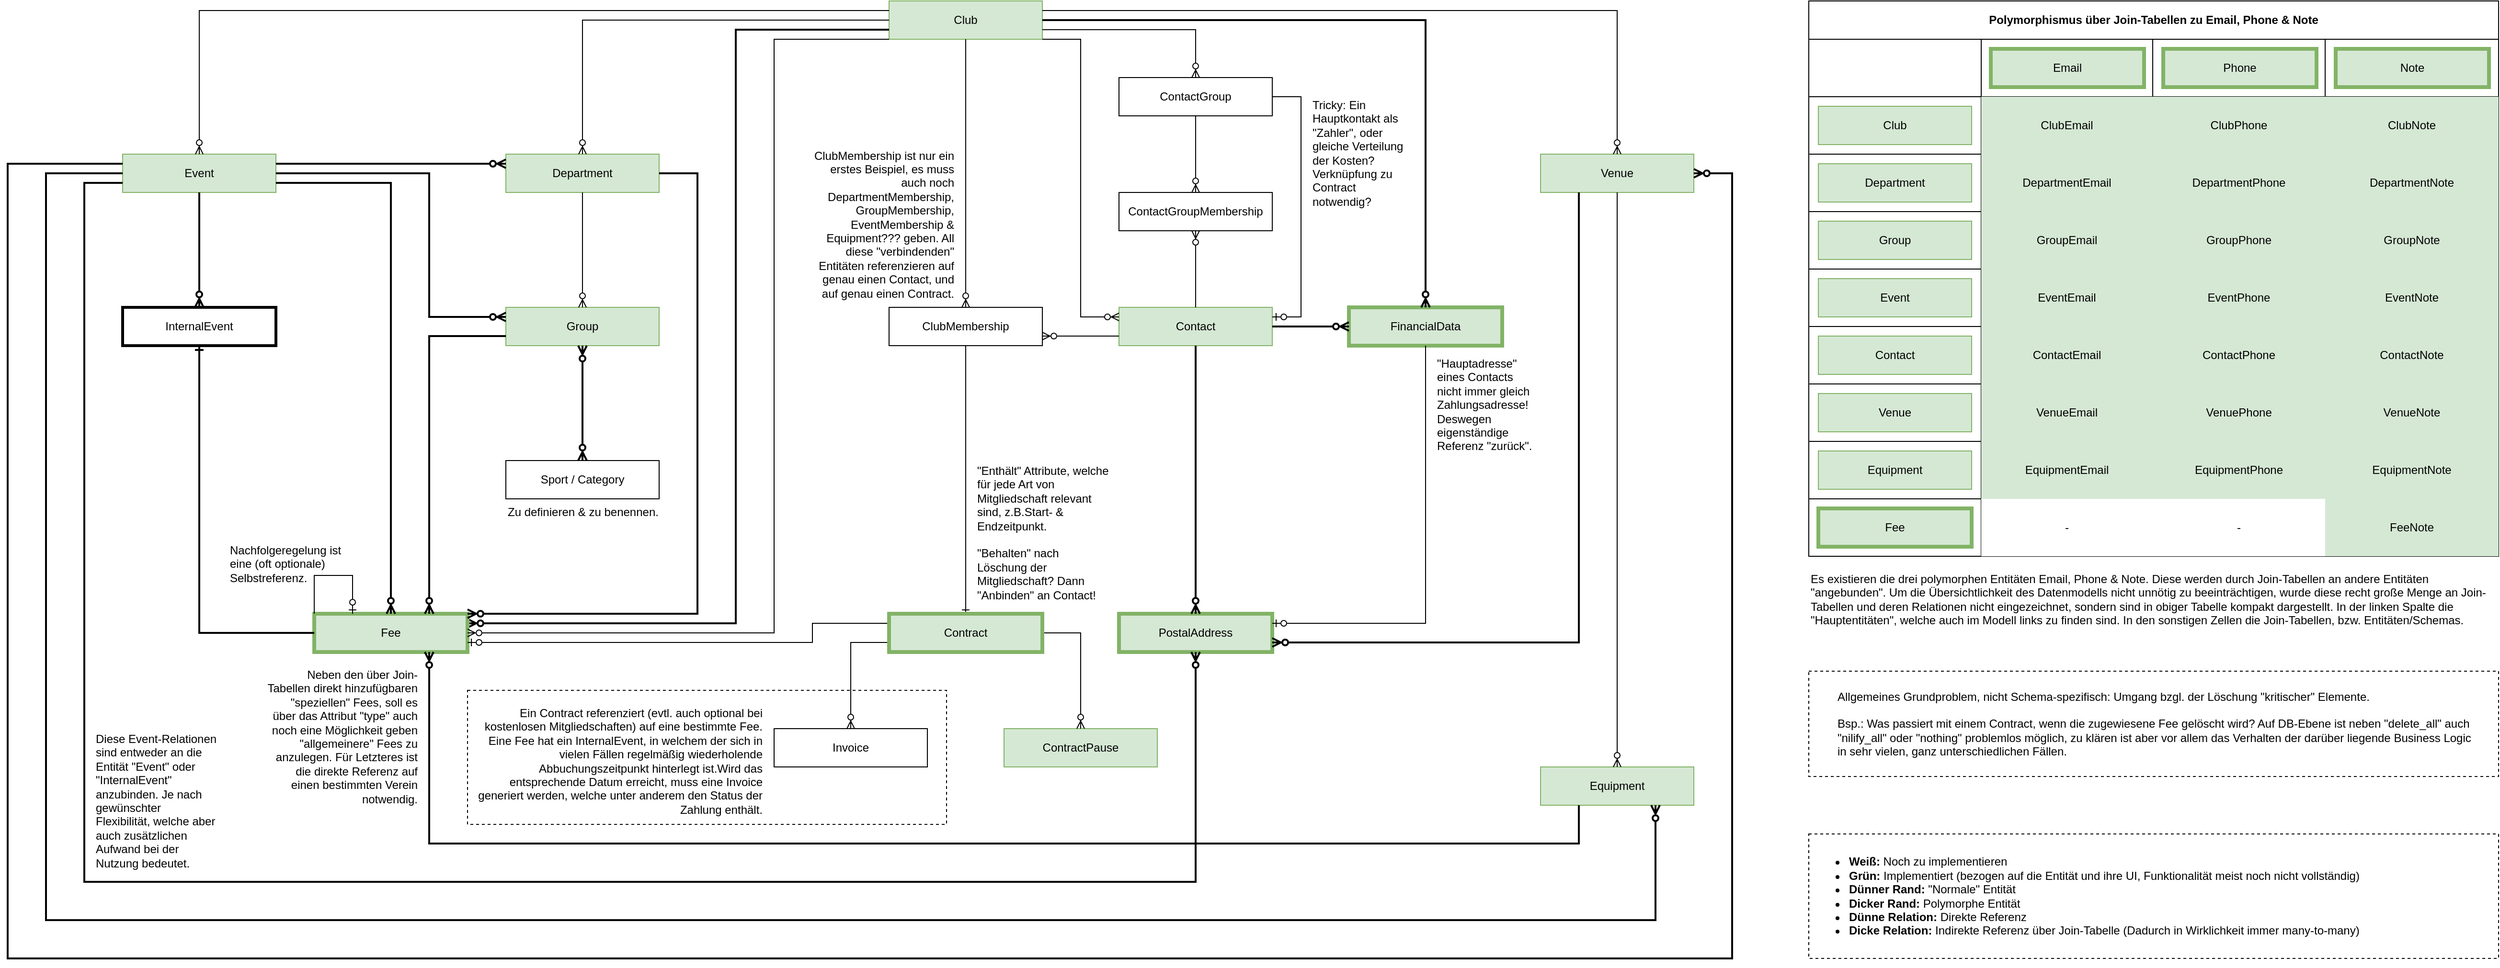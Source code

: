 <mxfile version="21.0.2" type="device"><diagram id="R2lEEEUBdFMjLlhIrx00" name="Page-1"><mxGraphModel dx="2008" dy="1126" grid="1" gridSize="10" guides="1" tooltips="1" connect="1" arrows="1" fold="1" page="1" pageScale="1" pageWidth="2700" pageHeight="1100" math="0" shadow="0" extFonts="Permanent Marker^https://fonts.googleapis.com/css?family=Permanent+Marker"><root><mxCell id="0"/><mxCell id="1" parent="0"/><mxCell id="UyqUdXa-0UI4N815BH-c-4" value="" style="shape=table;startSize=0;container=1;collapsible=0;childLayout=tableLayout;fontSize=16;align=center;strokeWidth=1;" parent="1" vertex="1"><mxGeometry x="1920" y="40" width="720" height="580" as="geometry"/></mxCell><mxCell id="UyqUdXa-0UI4N815BH-c-55" style="shape=tableRow;horizontal=0;startSize=0;swimlaneHead=0;swimlaneBody=0;strokeColor=inherit;top=0;left=0;bottom=0;right=0;collapsible=0;dropTarget=0;fillColor=none;points=[[0,0.5],[1,0.5]];portConstraint=eastwest;fontSize=16;" parent="UyqUdXa-0UI4N815BH-c-4" vertex="1"><mxGeometry width="720" height="40" as="geometry"/></mxCell><mxCell id="UyqUdXa-0UI4N815BH-c-56" value="&lt;b&gt;&lt;span&gt;Polymorphismus über Join-Tabellen zu Email, Phone &amp;amp; Note&lt;/span&gt;&lt;/b&gt;" style="shape=partialRectangle;html=1;whiteSpace=wrap;connectable=0;strokeColor=inherit;overflow=hidden;fillColor=none;top=0;left=0;bottom=0;right=0;pointerEvents=1;fontSize=12;rowspan=1;colspan=4;align=center;verticalAlign=middle;fontStyle=0" parent="UyqUdXa-0UI4N815BH-c-55" vertex="1"><mxGeometry width="720" height="40" as="geometry"><mxRectangle width="180" height="40" as="alternateBounds"/></mxGeometry></mxCell><mxCell id="UyqUdXa-0UI4N815BH-c-57" style="shape=partialRectangle;html=1;whiteSpace=wrap;connectable=0;strokeColor=inherit;overflow=hidden;fillColor=none;top=0;left=0;bottom=0;right=0;pointerEvents=1;fontSize=15;align=center;" parent="UyqUdXa-0UI4N815BH-c-55" vertex="1" visible="0"><mxGeometry x="180" width="179" height="40" as="geometry"><mxRectangle width="179" height="40" as="alternateBounds"/></mxGeometry></mxCell><mxCell id="UyqUdXa-0UI4N815BH-c-58" style="shape=partialRectangle;html=1;whiteSpace=wrap;connectable=0;strokeColor=inherit;overflow=hidden;fillColor=none;top=0;left=0;bottom=0;right=0;pointerEvents=1;fontSize=15;align=center;" parent="UyqUdXa-0UI4N815BH-c-55" vertex="1" visible="0"><mxGeometry x="359" width="180" height="40" as="geometry"><mxRectangle width="180" height="40" as="alternateBounds"/></mxGeometry></mxCell><mxCell id="UyqUdXa-0UI4N815BH-c-59" style="shape=partialRectangle;html=1;whiteSpace=wrap;connectable=0;strokeColor=inherit;overflow=hidden;fillColor=none;top=0;left=0;bottom=0;right=0;pointerEvents=1;fontSize=15;align=center;" parent="UyqUdXa-0UI4N815BH-c-55" vertex="1" visible="0"><mxGeometry x="539" width="181" height="40" as="geometry"><mxRectangle width="181" height="40" as="alternateBounds"/></mxGeometry></mxCell><mxCell id="UyqUdXa-0UI4N815BH-c-5" value="" style="shape=tableRow;horizontal=0;startSize=0;swimlaneHead=0;swimlaneBody=0;strokeColor=inherit;top=0;left=0;bottom=0;right=0;collapsible=0;dropTarget=0;fillColor=none;points=[[0,0.5],[1,0.5]];portConstraint=eastwest;fontSize=16;" parent="UyqUdXa-0UI4N815BH-c-4" vertex="1"><mxGeometry y="40" width="720" height="60" as="geometry"/></mxCell><mxCell id="UyqUdXa-0UI4N815BH-c-6" value="" style="shape=partialRectangle;html=1;whiteSpace=wrap;connectable=0;strokeColor=inherit;overflow=hidden;fillColor=none;top=0;left=0;bottom=0;right=0;pointerEvents=1;fontSize=12;align=center;spacingLeft=0;spacing=8;verticalAlign=middle;fontStyle=0" parent="UyqUdXa-0UI4N815BH-c-5" vertex="1"><mxGeometry width="180" height="60" as="geometry"><mxRectangle width="180" height="60" as="alternateBounds"/></mxGeometry></mxCell><mxCell id="UyqUdXa-0UI4N815BH-c-7" value="" style="shape=partialRectangle;html=1;whiteSpace=wrap;connectable=0;overflow=hidden;top=0;left=0;bottom=0;right=0;pointerEvents=1;fontSize=12;fontStyle=0;fillStyle=solid;align=center;spacingLeft=0;spacing=8;verticalAlign=middle;strokeColor=inherit;fillColor=none;" parent="UyqUdXa-0UI4N815BH-c-5" vertex="1"><mxGeometry x="180" width="179" height="60" as="geometry"><mxRectangle width="179" height="60" as="alternateBounds"/></mxGeometry></mxCell><mxCell id="UyqUdXa-0UI4N815BH-c-8" value="" style="shape=partialRectangle;html=1;whiteSpace=wrap;connectable=0;overflow=hidden;top=0;left=0;bottom=0;right=0;pointerEvents=1;fontSize=12;fontStyle=0;align=center;spacingLeft=0;spacing=8;verticalAlign=middle;fillColor=none;" parent="UyqUdXa-0UI4N815BH-c-5" vertex="1"><mxGeometry x="359" width="180" height="60" as="geometry"><mxRectangle width="180" height="60" as="alternateBounds"/></mxGeometry></mxCell><mxCell id="UyqUdXa-0UI4N815BH-c-17" value="" style="shape=partialRectangle;html=1;whiteSpace=wrap;connectable=0;overflow=hidden;top=0;left=0;bottom=0;right=0;pointerEvents=1;fontSize=12;fontStyle=0;align=center;spacingLeft=0;spacing=8;verticalAlign=middle;strokeColor=inherit;fillColor=none;" parent="UyqUdXa-0UI4N815BH-c-5" vertex="1"><mxGeometry x="539" width="181" height="60" as="geometry"><mxRectangle width="181" height="60" as="alternateBounds"/></mxGeometry></mxCell><mxCell id="UyqUdXa-0UI4N815BH-c-9" value="" style="shape=tableRow;horizontal=0;startSize=0;swimlaneHead=0;swimlaneBody=0;strokeColor=inherit;top=0;left=0;bottom=0;right=0;collapsible=0;dropTarget=0;fillColor=none;points=[[0,0.5],[1,0.5]];portConstraint=eastwest;fontSize=16;fontStyle=1" parent="UyqUdXa-0UI4N815BH-c-4" vertex="1"><mxGeometry y="100" width="720" height="60" as="geometry"/></mxCell><mxCell id="UyqUdXa-0UI4N815BH-c-10" value="" style="shape=partialRectangle;html=1;whiteSpace=wrap;connectable=0;overflow=hidden;top=0;left=0;bottom=0;right=0;pointerEvents=1;fontSize=12;align=center;spacingLeft=0;fontStyle=0;spacing=8;verticalAlign=middle;strokeColor=inherit;fillColor=none;" parent="UyqUdXa-0UI4N815BH-c-9" vertex="1"><mxGeometry width="180" height="60" as="geometry"><mxRectangle width="180" height="60" as="alternateBounds"/></mxGeometry></mxCell><mxCell id="UyqUdXa-0UI4N815BH-c-11" value="ClubEmail" style="shape=partialRectangle;html=1;whiteSpace=wrap;connectable=0;strokeColor=#82b366;overflow=hidden;fillColor=#d5e8d4;top=0;left=0;bottom=0;right=0;pointerEvents=1;fontSize=12;align=center;spacingLeft=0;spacing=8;verticalAlign=middle;fontStyle=0" parent="UyqUdXa-0UI4N815BH-c-9" vertex="1"><mxGeometry x="180" width="179" height="60" as="geometry"><mxRectangle width="179" height="60" as="alternateBounds"/></mxGeometry></mxCell><mxCell id="UyqUdXa-0UI4N815BH-c-12" value="ClubPhone" style="shape=partialRectangle;html=1;whiteSpace=wrap;connectable=0;strokeColor=#82b366;overflow=hidden;fillColor=#d5e8d4;top=0;left=0;bottom=0;right=0;pointerEvents=1;fontSize=12;align=center;spacingLeft=0;spacing=8;verticalAlign=middle;fontStyle=0" parent="UyqUdXa-0UI4N815BH-c-9" vertex="1"><mxGeometry x="359" width="180" height="60" as="geometry"><mxRectangle width="180" height="60" as="alternateBounds"/></mxGeometry></mxCell><mxCell id="UyqUdXa-0UI4N815BH-c-18" value="ClubNote" style="shape=partialRectangle;html=1;whiteSpace=wrap;connectable=0;overflow=hidden;top=0;left=0;bottom=0;right=0;pointerEvents=1;fontSize=12;align=center;spacingLeft=0;spacing=8;verticalAlign=middle;fillColor=#d5e8d4;strokeColor=#82b366;fontStyle=0" parent="UyqUdXa-0UI4N815BH-c-9" vertex="1"><mxGeometry x="539" width="181" height="60" as="geometry"><mxRectangle width="181" height="60" as="alternateBounds"/></mxGeometry></mxCell><mxCell id="UyqUdXa-0UI4N815BH-c-13" value="" style="shape=tableRow;horizontal=0;startSize=0;swimlaneHead=0;swimlaneBody=0;strokeColor=inherit;top=0;left=0;bottom=0;right=0;collapsible=0;dropTarget=0;fillColor=none;points=[[0,0.5],[1,0.5]];portConstraint=eastwest;fontSize=16;" parent="UyqUdXa-0UI4N815BH-c-4" vertex="1"><mxGeometry y="160" width="720" height="60" as="geometry"/></mxCell><mxCell id="UyqUdXa-0UI4N815BH-c-14" value="" style="shape=partialRectangle;html=1;whiteSpace=wrap;connectable=0;strokeColor=inherit;overflow=hidden;fillColor=none;top=0;left=0;bottom=0;right=0;pointerEvents=1;fontSize=12;align=center;spacingLeft=0;fontStyle=0;spacing=8;verticalAlign=middle;" parent="UyqUdXa-0UI4N815BH-c-13" vertex="1"><mxGeometry width="180" height="60" as="geometry"><mxRectangle width="180" height="60" as="alternateBounds"/></mxGeometry></mxCell><mxCell id="UyqUdXa-0UI4N815BH-c-15" value="DepartmentEmail" style="shape=partialRectangle;html=1;whiteSpace=wrap;connectable=0;strokeColor=#82b366;overflow=hidden;fillColor=#d5e8d4;top=0;left=0;bottom=0;right=0;pointerEvents=1;fontSize=12;align=center;spacingLeft=0;spacing=8;verticalAlign=middle;fontStyle=0" parent="UyqUdXa-0UI4N815BH-c-13" vertex="1"><mxGeometry x="180" width="179" height="60" as="geometry"><mxRectangle width="179" height="60" as="alternateBounds"/></mxGeometry></mxCell><mxCell id="UyqUdXa-0UI4N815BH-c-16" value="DepartmentPhone" style="shape=partialRectangle;html=1;whiteSpace=wrap;connectable=0;strokeColor=#82b366;overflow=hidden;fillColor=#d5e8d4;top=0;left=0;bottom=0;right=0;pointerEvents=1;fontSize=12;align=center;spacingLeft=0;spacing=8;verticalAlign=middle;fontStyle=0" parent="UyqUdXa-0UI4N815BH-c-13" vertex="1"><mxGeometry x="359" width="180" height="60" as="geometry"><mxRectangle width="180" height="60" as="alternateBounds"/></mxGeometry></mxCell><mxCell id="UyqUdXa-0UI4N815BH-c-19" value="DepartmentNote" style="shape=partialRectangle;html=1;whiteSpace=wrap;connectable=0;strokeColor=#82b366;overflow=hidden;fillColor=#d5e8d4;top=0;left=0;bottom=0;right=0;pointerEvents=1;fontSize=12;align=center;spacingLeft=0;spacing=8;verticalAlign=middle;fontStyle=0" parent="UyqUdXa-0UI4N815BH-c-13" vertex="1"><mxGeometry x="539" width="181" height="60" as="geometry"><mxRectangle width="181" height="60" as="alternateBounds"/></mxGeometry></mxCell><mxCell id="UyqUdXa-0UI4N815BH-c-20" style="shape=tableRow;horizontal=0;startSize=0;swimlaneHead=0;swimlaneBody=0;strokeColor=inherit;top=0;left=0;bottom=0;right=0;collapsible=0;dropTarget=0;fillColor=none;points=[[0,0.5],[1,0.5]];portConstraint=eastwest;fontSize=16;" parent="UyqUdXa-0UI4N815BH-c-4" vertex="1"><mxGeometry y="220" width="720" height="60" as="geometry"/></mxCell><mxCell id="UyqUdXa-0UI4N815BH-c-21" value="" style="shape=partialRectangle;html=1;whiteSpace=wrap;connectable=0;strokeColor=inherit;overflow=hidden;fillColor=none;top=0;left=0;bottom=0;right=0;pointerEvents=1;fontSize=12;align=center;spacingLeft=0;fontStyle=0;spacing=8;verticalAlign=middle;" parent="UyqUdXa-0UI4N815BH-c-20" vertex="1"><mxGeometry width="180" height="60" as="geometry"><mxRectangle width="180" height="60" as="alternateBounds"/></mxGeometry></mxCell><mxCell id="UyqUdXa-0UI4N815BH-c-22" value="GroupEmail" style="shape=partialRectangle;html=1;whiteSpace=wrap;connectable=0;strokeColor=#82b366;overflow=hidden;fillColor=#d5e8d4;top=0;left=0;bottom=0;right=0;pointerEvents=1;fontSize=12;align=center;spacingLeft=0;spacing=8;verticalAlign=middle;fontStyle=0" parent="UyqUdXa-0UI4N815BH-c-20" vertex="1"><mxGeometry x="180" width="179" height="60" as="geometry"><mxRectangle width="179" height="60" as="alternateBounds"/></mxGeometry></mxCell><mxCell id="UyqUdXa-0UI4N815BH-c-23" value="GroupPhone" style="shape=partialRectangle;html=1;whiteSpace=wrap;connectable=0;strokeColor=#82b366;overflow=hidden;fillColor=#d5e8d4;top=0;left=0;bottom=0;right=0;pointerEvents=1;fontSize=12;align=center;spacingLeft=0;spacing=8;verticalAlign=middle;fontStyle=0" parent="UyqUdXa-0UI4N815BH-c-20" vertex="1"><mxGeometry x="359" width="180" height="60" as="geometry"><mxRectangle width="180" height="60" as="alternateBounds"/></mxGeometry></mxCell><mxCell id="UyqUdXa-0UI4N815BH-c-24" value="GroupNote" style="shape=partialRectangle;html=1;whiteSpace=wrap;connectable=0;strokeColor=#82b366;overflow=hidden;fillColor=#d5e8d4;top=0;left=0;bottom=0;right=0;pointerEvents=1;fontSize=12;align=center;spacingLeft=0;spacing=8;verticalAlign=middle;fontStyle=0" parent="UyqUdXa-0UI4N815BH-c-20" vertex="1"><mxGeometry x="539" width="181" height="60" as="geometry"><mxRectangle width="181" height="60" as="alternateBounds"/></mxGeometry></mxCell><mxCell id="UyqUdXa-0UI4N815BH-c-25" style="shape=tableRow;horizontal=0;startSize=0;swimlaneHead=0;swimlaneBody=0;strokeColor=inherit;top=0;left=0;bottom=0;right=0;collapsible=0;dropTarget=0;fillColor=none;points=[[0,0.5],[1,0.5]];portConstraint=eastwest;fontSize=16;" parent="UyqUdXa-0UI4N815BH-c-4" vertex="1"><mxGeometry y="280" width="720" height="60" as="geometry"/></mxCell><mxCell id="UyqUdXa-0UI4N815BH-c-26" value="" style="shape=partialRectangle;html=1;whiteSpace=wrap;connectable=0;strokeColor=inherit;overflow=hidden;fillColor=none;top=0;left=0;bottom=0;right=0;pointerEvents=1;fontSize=12;align=center;spacingLeft=0;fontStyle=0;spacing=8;verticalAlign=middle;" parent="UyqUdXa-0UI4N815BH-c-25" vertex="1"><mxGeometry width="180" height="60" as="geometry"><mxRectangle width="180" height="60" as="alternateBounds"/></mxGeometry></mxCell><mxCell id="UyqUdXa-0UI4N815BH-c-27" value="EventEmail" style="shape=partialRectangle;html=1;whiteSpace=wrap;connectable=0;strokeColor=#82b366;overflow=hidden;fillColor=#d5e8d4;top=0;left=0;bottom=0;right=0;pointerEvents=1;fontSize=12;align=center;spacingLeft=0;spacing=8;verticalAlign=middle;fontStyle=0" parent="UyqUdXa-0UI4N815BH-c-25" vertex="1"><mxGeometry x="180" width="179" height="60" as="geometry"><mxRectangle width="179" height="60" as="alternateBounds"/></mxGeometry></mxCell><mxCell id="UyqUdXa-0UI4N815BH-c-28" value="EventPhone" style="shape=partialRectangle;html=1;whiteSpace=wrap;connectable=0;strokeColor=#82b366;overflow=hidden;fillColor=#d5e8d4;top=0;left=0;bottom=0;right=0;pointerEvents=1;fontSize=12;align=center;spacingLeft=0;spacing=8;verticalAlign=middle;fontStyle=0" parent="UyqUdXa-0UI4N815BH-c-25" vertex="1"><mxGeometry x="359" width="180" height="60" as="geometry"><mxRectangle width="180" height="60" as="alternateBounds"/></mxGeometry></mxCell><mxCell id="UyqUdXa-0UI4N815BH-c-29" value="EventNote" style="shape=partialRectangle;html=1;whiteSpace=wrap;connectable=0;strokeColor=#82b366;overflow=hidden;fillColor=#d5e8d4;top=0;left=0;bottom=0;right=0;pointerEvents=1;fontSize=12;align=center;spacingLeft=0;spacing=8;verticalAlign=middle;fontStyle=0" parent="UyqUdXa-0UI4N815BH-c-25" vertex="1"><mxGeometry x="539" width="181" height="60" as="geometry"><mxRectangle width="181" height="60" as="alternateBounds"/></mxGeometry></mxCell><mxCell id="UyqUdXa-0UI4N815BH-c-30" style="shape=tableRow;horizontal=0;startSize=0;swimlaneHead=0;swimlaneBody=0;strokeColor=inherit;top=0;left=0;bottom=0;right=0;collapsible=0;dropTarget=0;fillColor=none;points=[[0,0.5],[1,0.5]];portConstraint=eastwest;fontSize=16;" parent="UyqUdXa-0UI4N815BH-c-4" vertex="1"><mxGeometry y="340" width="720" height="60" as="geometry"/></mxCell><mxCell id="UyqUdXa-0UI4N815BH-c-31" value="" style="shape=partialRectangle;html=1;whiteSpace=wrap;connectable=0;strokeColor=inherit;overflow=hidden;fillColor=none;top=0;left=0;bottom=0;right=0;pointerEvents=1;fontSize=12;align=center;spacingLeft=0;fontStyle=0;spacing=8;verticalAlign=middle;" parent="UyqUdXa-0UI4N815BH-c-30" vertex="1"><mxGeometry width="180" height="60" as="geometry"><mxRectangle width="180" height="60" as="alternateBounds"/></mxGeometry></mxCell><mxCell id="UyqUdXa-0UI4N815BH-c-32" value="ContactEmail" style="shape=partialRectangle;html=1;whiteSpace=wrap;connectable=0;strokeColor=#82b366;overflow=hidden;fillColor=#d5e8d4;top=0;left=0;bottom=0;right=0;pointerEvents=1;fontSize=12;align=center;spacingLeft=0;spacing=8;verticalAlign=middle;fontStyle=0" parent="UyqUdXa-0UI4N815BH-c-30" vertex="1"><mxGeometry x="180" width="179" height="60" as="geometry"><mxRectangle width="179" height="60" as="alternateBounds"/></mxGeometry></mxCell><mxCell id="UyqUdXa-0UI4N815BH-c-33" value="ContactPhone" style="shape=partialRectangle;html=1;whiteSpace=wrap;connectable=0;strokeColor=#82b366;overflow=hidden;fillColor=#d5e8d4;top=0;left=0;bottom=0;right=0;pointerEvents=1;fontSize=12;strokeWidth=1;align=center;spacingLeft=0;spacing=8;verticalAlign=middle;fontStyle=0" parent="UyqUdXa-0UI4N815BH-c-30" vertex="1"><mxGeometry x="359" width="180" height="60" as="geometry"><mxRectangle width="180" height="60" as="alternateBounds"/></mxGeometry></mxCell><mxCell id="UyqUdXa-0UI4N815BH-c-34" value="ContactNote" style="shape=partialRectangle;html=1;whiteSpace=wrap;connectable=0;strokeColor=#82b366;overflow=hidden;fillColor=#d5e8d4;top=0;left=0;bottom=0;right=0;pointerEvents=1;fontSize=12;align=center;spacingLeft=0;spacing=8;verticalAlign=middle;fontStyle=0" parent="UyqUdXa-0UI4N815BH-c-30" vertex="1"><mxGeometry x="539" width="181" height="60" as="geometry"><mxRectangle width="181" height="60" as="alternateBounds"/></mxGeometry></mxCell><mxCell id="UyqUdXa-0UI4N815BH-c-35" style="shape=tableRow;horizontal=0;startSize=0;swimlaneHead=0;swimlaneBody=0;strokeColor=inherit;top=0;left=0;bottom=0;right=0;collapsible=0;dropTarget=0;fillColor=none;points=[[0,0.5],[1,0.5]];portConstraint=eastwest;fontSize=16;" parent="UyqUdXa-0UI4N815BH-c-4" vertex="1"><mxGeometry y="400" width="720" height="60" as="geometry"/></mxCell><mxCell id="UyqUdXa-0UI4N815BH-c-36" value="" style="shape=partialRectangle;html=1;whiteSpace=wrap;connectable=0;strokeColor=inherit;overflow=hidden;fillColor=none;top=0;left=0;bottom=0;right=0;pointerEvents=1;fontSize=12;align=center;spacingLeft=0;fontStyle=0;spacing=8;verticalAlign=middle;" parent="UyqUdXa-0UI4N815BH-c-35" vertex="1"><mxGeometry width="180" height="60" as="geometry"><mxRectangle width="180" height="60" as="alternateBounds"/></mxGeometry></mxCell><mxCell id="UyqUdXa-0UI4N815BH-c-37" value="VenueEmail" style="shape=partialRectangle;html=1;whiteSpace=wrap;connectable=0;strokeColor=#82b366;overflow=hidden;fillColor=#d5e8d4;top=0;left=0;bottom=0;right=0;pointerEvents=1;fontSize=12;align=center;spacingLeft=0;spacing=8;verticalAlign=middle;fontStyle=0" parent="UyqUdXa-0UI4N815BH-c-35" vertex="1"><mxGeometry x="180" width="179" height="60" as="geometry"><mxRectangle width="179" height="60" as="alternateBounds"/></mxGeometry></mxCell><mxCell id="UyqUdXa-0UI4N815BH-c-38" value="VenuePhone" style="shape=partialRectangle;html=1;whiteSpace=wrap;connectable=0;strokeColor=#82b366;overflow=hidden;fillColor=#d5e8d4;top=0;left=0;bottom=0;right=0;pointerEvents=1;fontSize=12;align=center;spacingLeft=0;spacing=8;verticalAlign=middle;fontStyle=0" parent="UyqUdXa-0UI4N815BH-c-35" vertex="1"><mxGeometry x="359" width="180" height="60" as="geometry"><mxRectangle width="180" height="60" as="alternateBounds"/></mxGeometry></mxCell><mxCell id="UyqUdXa-0UI4N815BH-c-39" value="VenueNote" style="shape=partialRectangle;html=1;whiteSpace=wrap;connectable=0;strokeColor=#82b366;overflow=hidden;fillColor=#d5e8d4;top=0;left=0;bottom=0;right=0;pointerEvents=1;fontSize=12;align=center;spacingLeft=0;spacing=8;verticalAlign=middle;fontStyle=0" parent="UyqUdXa-0UI4N815BH-c-35" vertex="1"><mxGeometry x="539" width="181" height="60" as="geometry"><mxRectangle width="181" height="60" as="alternateBounds"/></mxGeometry></mxCell><mxCell id="UyqUdXa-0UI4N815BH-c-40" style="shape=tableRow;horizontal=0;startSize=0;swimlaneHead=0;swimlaneBody=0;strokeColor=inherit;top=0;left=0;bottom=0;right=0;collapsible=0;dropTarget=0;fillColor=none;points=[[0,0.5],[1,0.5]];portConstraint=eastwest;fontSize=16;" parent="UyqUdXa-0UI4N815BH-c-4" vertex="1"><mxGeometry y="460" width="720" height="60" as="geometry"/></mxCell><mxCell id="UyqUdXa-0UI4N815BH-c-41" value="" style="shape=partialRectangle;html=1;whiteSpace=wrap;connectable=0;strokeColor=inherit;overflow=hidden;fillColor=none;top=0;left=0;bottom=0;right=0;pointerEvents=1;fontSize=12;align=center;spacingLeft=0;fontStyle=0;spacing=8;verticalAlign=middle;" parent="UyqUdXa-0UI4N815BH-c-40" vertex="1"><mxGeometry width="180" height="60" as="geometry"><mxRectangle width="180" height="60" as="alternateBounds"/></mxGeometry></mxCell><mxCell id="UyqUdXa-0UI4N815BH-c-42" value="EquipmentEmail" style="shape=partialRectangle;html=1;whiteSpace=wrap;connectable=0;strokeColor=#82b366;overflow=hidden;fillColor=#d5e8d4;top=0;left=0;bottom=0;right=0;pointerEvents=1;fontSize=12;align=center;spacingLeft=0;spacing=8;verticalAlign=middle;fontStyle=0" parent="UyqUdXa-0UI4N815BH-c-40" vertex="1"><mxGeometry x="180" width="179" height="60" as="geometry"><mxRectangle width="179" height="60" as="alternateBounds"/></mxGeometry></mxCell><mxCell id="UyqUdXa-0UI4N815BH-c-43" value="EquipmentPhone" style="shape=partialRectangle;html=1;whiteSpace=wrap;connectable=0;strokeColor=#82b366;overflow=hidden;fillColor=#d5e8d4;top=0;left=0;bottom=0;right=0;pointerEvents=1;fontSize=12;align=center;spacingLeft=0;spacing=8;verticalAlign=middle;fontStyle=0" parent="UyqUdXa-0UI4N815BH-c-40" vertex="1"><mxGeometry x="359" width="180" height="60" as="geometry"><mxRectangle width="180" height="60" as="alternateBounds"/></mxGeometry></mxCell><mxCell id="UyqUdXa-0UI4N815BH-c-44" value="EquipmentNote" style="shape=partialRectangle;html=1;whiteSpace=wrap;connectable=0;strokeColor=#82b366;overflow=hidden;fillColor=#d5e8d4;top=0;left=0;bottom=0;right=0;pointerEvents=1;fontSize=12;align=center;spacingLeft=0;spacing=8;verticalAlign=middle;fontStyle=0" parent="UyqUdXa-0UI4N815BH-c-40" vertex="1"><mxGeometry x="539" width="181" height="60" as="geometry"><mxRectangle width="181" height="60" as="alternateBounds"/></mxGeometry></mxCell><mxCell id="UyqUdXa-0UI4N815BH-c-45" style="shape=tableRow;horizontal=0;startSize=0;swimlaneHead=0;swimlaneBody=0;strokeColor=inherit;top=0;left=0;bottom=0;right=0;collapsible=0;dropTarget=0;fillColor=none;points=[[0,0.5],[1,0.5]];portConstraint=eastwest;fontSize=16;" parent="UyqUdXa-0UI4N815BH-c-4" vertex="1"><mxGeometry y="520" width="720" height="60" as="geometry"/></mxCell><mxCell id="UyqUdXa-0UI4N815BH-c-46" value="" style="shape=partialRectangle;html=1;whiteSpace=wrap;connectable=0;strokeColor=inherit;overflow=hidden;fillColor=none;top=0;left=0;bottom=0;right=0;pointerEvents=1;fontSize=12;align=center;spacingLeft=0;fontStyle=0;spacing=8;verticalAlign=middle;" parent="UyqUdXa-0UI4N815BH-c-45" vertex="1"><mxGeometry width="180" height="60" as="geometry"><mxRectangle width="180" height="60" as="alternateBounds"/></mxGeometry></mxCell><mxCell id="UyqUdXa-0UI4N815BH-c-47" value="-" style="shape=partialRectangle;html=1;whiteSpace=wrap;connectable=0;overflow=hidden;top=0;left=0;bottom=0;right=0;pointerEvents=1;fontSize=12;align=center;spacingLeft=0;spacing=8;verticalAlign=middle;fontStyle=0" parent="UyqUdXa-0UI4N815BH-c-45" vertex="1"><mxGeometry x="180" width="179" height="60" as="geometry"><mxRectangle width="179" height="60" as="alternateBounds"/></mxGeometry></mxCell><mxCell id="UyqUdXa-0UI4N815BH-c-48" value="-" style="shape=partialRectangle;html=1;whiteSpace=wrap;connectable=0;overflow=hidden;top=0;left=0;bottom=0;right=0;pointerEvents=1;fontSize=12;align=center;spacingLeft=0;spacing=8;verticalAlign=middle;fontStyle=0" parent="UyqUdXa-0UI4N815BH-c-45" vertex="1"><mxGeometry x="359" width="180" height="60" as="geometry"><mxRectangle width="180" height="60" as="alternateBounds"/></mxGeometry></mxCell><mxCell id="UyqUdXa-0UI4N815BH-c-49" value="FeeNote" style="shape=partialRectangle;html=1;whiteSpace=wrap;connectable=0;strokeColor=#82b366;overflow=hidden;fillColor=#d5e8d4;top=0;left=0;bottom=0;right=0;pointerEvents=1;fontSize=12;align=center;spacingLeft=0;spacing=8;verticalAlign=middle;fontStyle=0" parent="UyqUdXa-0UI4N815BH-c-45" vertex="1"><mxGeometry x="539" width="181" height="60" as="geometry"><mxRectangle width="181" height="60" as="alternateBounds"/></mxGeometry></mxCell><mxCell id="adw1D3LjFgBgz48n_Hnk-4" value="" style="rounded=0;whiteSpace=wrap;html=1;strokeWidth=1;gradientColor=none;dashed=1;fillColor=none;" parent="1" vertex="1"><mxGeometry x="520" y="760" width="500" height="140" as="geometry"/></mxCell><mxCell id="ReGalP86B7sYJw_ER-IG-1" value="&lt;span&gt;Club&lt;/span&gt;" style="whiteSpace=wrap;html=1;align=center;fontStyle=0;fillColor=#d5e8d4;strokeColor=#82b366;" parent="1" vertex="1"><mxGeometry x="960" y="40" width="160" height="40" as="geometry"/></mxCell><mxCell id="ReGalP86B7sYJw_ER-IG-2" value="&lt;span&gt;Department&lt;/span&gt;" style="whiteSpace=wrap;html=1;align=center;fontStyle=0;fillColor=#d5e8d4;strokeColor=#82b366;" parent="1" vertex="1"><mxGeometry x="560" y="200" width="160" height="40" as="geometry"/></mxCell><mxCell id="ReGalP86B7sYJw_ER-IG-3" value="&lt;span&gt;Group&lt;/span&gt;" style="whiteSpace=wrap;html=1;align=center;fontStyle=0;fillColor=#d5e8d4;strokeColor=#82b366;" parent="1" vertex="1"><mxGeometry x="560" y="360" width="160" height="40" as="geometry"/></mxCell><mxCell id="ReGalP86B7sYJw_ER-IG-5" value="Contact" style="whiteSpace=wrap;html=1;align=center;fontStyle=0;fillColor=#d5e8d4;strokeColor=#82b366;" parent="1" vertex="1"><mxGeometry x="1200" y="360" width="160" height="40" as="geometry"/></mxCell><mxCell id="ReGalP86B7sYJw_ER-IG-14" value="" style="fontSize=12;html=1;endArrow=ERzeroToMany;endFill=1;rounded=0;horizontal=1;entryX=0.5;entryY=0;entryDx=0;entryDy=0;exitX=0;exitY=0.5;exitDx=0;exitDy=0;" parent="1" source="ReGalP86B7sYJw_ER-IG-1" target="ReGalP86B7sYJw_ER-IG-2" edge="1"><mxGeometry width="100" height="100" relative="1" as="geometry"><mxPoint x="1330" y="250" as="sourcePoint"/><mxPoint x="1330" y="370" as="targetPoint"/><Array as="points"><mxPoint x="640" y="60"/></Array></mxGeometry></mxCell><mxCell id="ReGalP86B7sYJw_ER-IG-15" value="" style="fontSize=12;html=1;endArrow=ERzeroToMany;endFill=1;rounded=0;horizontal=1;entryX=0.5;entryY=0;entryDx=0;entryDy=0;exitX=0.5;exitY=1;exitDx=0;exitDy=0;" parent="1" source="ReGalP86B7sYJw_ER-IG-2" target="ReGalP86B7sYJw_ER-IG-3" edge="1"><mxGeometry width="100" height="100" relative="1" as="geometry"><mxPoint x="920" y="580" as="sourcePoint"/><mxPoint x="920" y="700" as="targetPoint"/></mxGeometry></mxCell><mxCell id="ReGalP86B7sYJw_ER-IG-16" value="Sport / Category" style="whiteSpace=wrap;html=1;align=center;fontStyle=0" parent="1" vertex="1"><mxGeometry x="560" y="520" width="160" height="40" as="geometry"/></mxCell><mxCell id="ReGalP86B7sYJw_ER-IG-20" value="&lt;div&gt;ContactGroupMembership&lt;/div&gt;" style="whiteSpace=wrap;html=1;align=center;fontStyle=0;strokeWidth=1;" parent="1" vertex="1"><mxGeometry x="1200" y="240" width="160" height="40" as="geometry"/></mxCell><mxCell id="ReGalP86B7sYJw_ER-IG-23" value="&lt;div&gt;Event&lt;/div&gt;" style="whiteSpace=wrap;html=1;align=center;fontStyle=0;fillColor=#d5e8d4;strokeColor=#82b366;" parent="1" vertex="1"><mxGeometry x="160" y="200" width="160" height="40" as="geometry"/></mxCell><mxCell id="ReGalP86B7sYJw_ER-IG-29" value="Venue" style="whiteSpace=wrap;html=1;align=center;fontStyle=0;fillColor=#d5e8d4;strokeColor=#82b366;" parent="1" vertex="1"><mxGeometry x="1640" y="200" width="160" height="40" as="geometry"/></mxCell><mxCell id="ReGalP86B7sYJw_ER-IG-31" value="" style="fontSize=12;html=1;endArrow=ERzeroToMany;endFill=1;rounded=0;horizontal=1;entryX=0.5;entryY=0;entryDx=0;entryDy=0;exitX=1;exitY=0.25;exitDx=0;exitDy=0;" parent="1" source="ReGalP86B7sYJw_ER-IG-1" target="ReGalP86B7sYJw_ER-IG-29" edge="1"><mxGeometry width="100" height="100" relative="1" as="geometry"><mxPoint x="1350" y="50" as="sourcePoint"/><mxPoint x="850" y="250" as="targetPoint"/><Array as="points"><mxPoint x="1720" y="50"/></Array></mxGeometry></mxCell><mxCell id="ReGalP86B7sYJw_ER-IG-32" value="Equipment" style="whiteSpace=wrap;html=1;align=center;fontStyle=0;fillColor=#d5e8d4;strokeColor=#82b366;" parent="1" vertex="1"><mxGeometry x="1640" y="840" width="160" height="40" as="geometry"/></mxCell><mxCell id="ReGalP86B7sYJw_ER-IG-33" value="" style="fontSize=12;html=1;endArrow=ERzeroToMany;endFill=1;rounded=0;horizontal=1;entryX=0.5;entryY=0;entryDx=0;entryDy=0;exitX=0.5;exitY=1;exitDx=0;exitDy=0;" parent="1" source="ReGalP86B7sYJw_ER-IG-29" target="ReGalP86B7sYJw_ER-IG-32" edge="1"><mxGeometry width="100" height="100" relative="1" as="geometry"><mxPoint x="2720" y="180" as="sourcePoint"/><mxPoint x="2400" y="180" as="targetPoint"/></mxGeometry></mxCell><mxCell id="j2Kdvqe0LNT8tcP4gKoA-1" value="" style="fontSize=12;html=1;endArrow=ERzeroToMany;endFill=1;rounded=0;horizontal=1;entryX=0.5;entryY=0;entryDx=0;entryDy=0;exitX=0;exitY=0.25;exitDx=0;exitDy=0;" parent="1" source="ReGalP86B7sYJw_ER-IG-1" target="ReGalP86B7sYJw_ER-IG-23" edge="1"><mxGeometry width="100" height="100" relative="1" as="geometry"><mxPoint x="690" y="80" as="sourcePoint"/><mxPoint x="530" y="410" as="targetPoint"/><Array as="points"><mxPoint x="240" y="50"/></Array></mxGeometry></mxCell><mxCell id="j2Kdvqe0LNT8tcP4gKoA-2" value="&lt;div&gt;PostalAddress&lt;/div&gt;" style="whiteSpace=wrap;html=1;align=center;fontStyle=0;fillColor=#d5e8d4;strokeColor=#82b366;gradientColor=none;strokeWidth=4;" parent="1" vertex="1"><mxGeometry x="1200" y="680" width="160" height="40" as="geometry"/></mxCell><mxCell id="j2Kdvqe0LNT8tcP4gKoA-3" value="" style="fontSize=12;html=1;endArrow=ERzeroToMany;endFill=1;rounded=0;horizontal=1;entryX=0.5;entryY=0;entryDx=0;entryDy=0;exitX=0.5;exitY=1;exitDx=0;exitDy=0;strokeWidth=2;" parent="1" source="ReGalP86B7sYJw_ER-IG-5" target="j2Kdvqe0LNT8tcP4gKoA-2" edge="1"><mxGeometry width="100" height="100" relative="1" as="geometry"><mxPoint x="1740" y="570" as="sourcePoint"/><mxPoint x="1740" y="690" as="targetPoint"/></mxGeometry></mxCell><mxCell id="j2Kdvqe0LNT8tcP4gKoA-4" value="" style="fontSize=12;html=1;endArrow=ERzeroToMany;endFill=1;rounded=0;horizontal=1;entryX=0;entryY=0.25;entryDx=0;entryDy=0;exitX=1;exitY=1;exitDx=0;exitDy=0;" parent="1" source="ReGalP86B7sYJw_ER-IG-1" target="ReGalP86B7sYJw_ER-IG-5" edge="1"><mxGeometry width="100" height="100" relative="1" as="geometry"><mxPoint x="1350" y="70" as="sourcePoint"/><mxPoint x="1680" y="210" as="targetPoint"/><Array as="points"><mxPoint x="1160" y="80"/><mxPoint x="1160" y="370"/></Array></mxGeometry></mxCell><mxCell id="j2Kdvqe0LNT8tcP4gKoA-6" value="" style="fontSize=12;html=1;endArrow=ERzeroToMany;endFill=1;rounded=0;horizontal=1;entryX=1;entryY=0.75;entryDx=0;entryDy=0;exitX=0.25;exitY=1;exitDx=0;exitDy=0;strokeWidth=2;" parent="1" source="ReGalP86B7sYJw_ER-IG-29" target="j2Kdvqe0LNT8tcP4gKoA-2" edge="1"><mxGeometry width="100" height="100" relative="1" as="geometry"><mxPoint x="1880" y="410" as="sourcePoint"/><mxPoint x="1440" y="710" as="targetPoint"/><Array as="points"><mxPoint x="1680" y="710"/></Array></mxGeometry></mxCell><mxCell id="j2Kdvqe0LNT8tcP4gKoA-7" value="FinancialData" style="whiteSpace=wrap;html=1;align=center;fontStyle=0;fillColor=#d5e8d4;strokeColor=#82b366;gradientColor=none;strokeWidth=4;" parent="1" vertex="1"><mxGeometry x="1440" y="360" width="160" height="40" as="geometry"/></mxCell><mxCell id="j2Kdvqe0LNT8tcP4gKoA-8" value="" style="fontSize=12;html=1;endArrow=ERzeroToMany;endFill=1;rounded=0;horizontal=1;entryX=0;entryY=0.5;entryDx=0;entryDy=0;exitX=1;exitY=0.5;exitDx=0;exitDy=0;strokeWidth=2;" parent="1" source="ReGalP86B7sYJw_ER-IG-5" target="j2Kdvqe0LNT8tcP4gKoA-7" edge="1"><mxGeometry width="100" height="100" relative="1" as="geometry"><mxPoint x="1850" y="210" as="sourcePoint"/><mxPoint x="1850" y="530" as="targetPoint"/></mxGeometry></mxCell><mxCell id="j2Kdvqe0LNT8tcP4gKoA-9" value="" style="fontSize=12;html=1;endArrow=ERzeroToMany;endFill=1;rounded=0;horizontal=1;exitX=1;exitY=0.5;exitDx=0;exitDy=0;strokeWidth=2;entryX=0.5;entryY=0;entryDx=0;entryDy=0;" parent="1" source="ReGalP86B7sYJw_ER-IG-1" target="j2Kdvqe0LNT8tcP4gKoA-7" edge="1"><mxGeometry width="100" height="100" relative="1" as="geometry"><mxPoint x="1080" y="410" as="sourcePoint"/><mxPoint x="1810" y="140" as="targetPoint"/><Array as="points"><mxPoint x="1520" y="60"/></Array></mxGeometry></mxCell><mxCell id="j2Kdvqe0LNT8tcP4gKoA-10" value="" style="fontSize=12;html=1;endArrow=ERzeroToOne;endFill=1;rounded=0;entryX=1;entryY=0.25;entryDx=0;entryDy=0;exitX=0.5;exitY=1;exitDx=0;exitDy=0;" parent="1" source="j2Kdvqe0LNT8tcP4gKoA-7" target="j2Kdvqe0LNT8tcP4gKoA-2" edge="1"><mxGeometry width="100" height="100" relative="1" as="geometry"><mxPoint x="1240" y="490" as="sourcePoint"/><mxPoint x="1440" y="690" as="targetPoint"/><Array as="points"><mxPoint x="1520" y="690"/></Array></mxGeometry></mxCell><mxCell id="j2Kdvqe0LNT8tcP4gKoA-13" value="&lt;div&gt;InternalEvent&lt;/div&gt;" style="whiteSpace=wrap;html=1;align=center;fontStyle=0;strokeWidth=3;" parent="1" vertex="1"><mxGeometry x="160" y="360" width="160" height="40" as="geometry"/></mxCell><mxCell id="j2Kdvqe0LNT8tcP4gKoA-14" value="" style="fontSize=12;html=1;endArrow=ERzeroToMany;endFill=1;rounded=0;horizontal=1;entryX=0.5;entryY=0;entryDx=0;entryDy=0;exitX=0.5;exitY=1;exitDx=0;exitDy=0;strokeWidth=2;startArrow=none;startFill=0;" parent="1" source="ReGalP86B7sYJw_ER-IG-23" target="j2Kdvqe0LNT8tcP4gKoA-13" edge="1"><mxGeometry width="100" height="100" relative="1" as="geometry"><mxPoint x="570" y="250" as="sourcePoint"/><mxPoint x="570" y="810" as="targetPoint"/></mxGeometry></mxCell><mxCell id="j2Kdvqe0LNT8tcP4gKoA-15" value="" style="fontSize=12;html=1;endArrow=ERzeroToMany;endFill=1;rounded=0;horizontal=1;exitX=0;exitY=0.75;exitDx=0;exitDy=0;entryX=1;entryY=0.25;entryDx=0;entryDy=0;strokeWidth=2;" parent="1" source="ReGalP86B7sYJw_ER-IG-1" target="j2Kdvqe0LNT8tcP4gKoA-16" edge="1"><mxGeometry width="100" height="100" relative="1" as="geometry"><mxPoint x="520" y="150" as="sourcePoint"/><mxPoint x="480" y="290" as="targetPoint"/><Array as="points"><mxPoint x="800" y="70"/><mxPoint x="800" y="690"/></Array></mxGeometry></mxCell><mxCell id="j2Kdvqe0LNT8tcP4gKoA-16" value="Fee" style="whiteSpace=wrap;html=1;align=center;fontStyle=0;fillColor=#d5e8d4;strokeColor=#82b366;gradientColor=none;strokeWidth=4;" parent="1" vertex="1"><mxGeometry x="360" y="680" width="160" height="40" as="geometry"/></mxCell><mxCell id="j2Kdvqe0LNT8tcP4gKoA-17" value="" style="fontSize=12;html=1;endArrow=ERzeroToMany;endFill=1;rounded=0;horizontal=1;exitX=1;exitY=0.5;exitDx=0;exitDy=0;strokeWidth=2;entryX=1;entryY=0;entryDx=0;entryDy=0;" parent="1" source="ReGalP86B7sYJw_ER-IG-2" target="j2Kdvqe0LNT8tcP4gKoA-16" edge="1"><mxGeometry width="100" height="100" relative="1" as="geometry"><mxPoint x="730" y="70" as="sourcePoint"/><mxPoint x="480" y="600" as="targetPoint"/><Array as="points"><mxPoint x="760" y="220"/><mxPoint x="760" y="680"/></Array></mxGeometry></mxCell><mxCell id="j2Kdvqe0LNT8tcP4gKoA-18" value="" style="fontSize=12;html=1;endArrow=ERzeroToMany;endFill=1;rounded=0;horizontal=1;exitX=1;exitY=0.75;exitDx=0;exitDy=0;entryX=0.5;entryY=0;entryDx=0;entryDy=0;strokeWidth=2;" parent="1" source="ReGalP86B7sYJw_ER-IG-23" target="j2Kdvqe0LNT8tcP4gKoA-16" edge="1"><mxGeometry width="100" height="100" relative="1" as="geometry"><mxPoint x="360" y="220" as="sourcePoint"/><mxPoint x="400" y="350" as="targetPoint"/><Array as="points"><mxPoint x="440" y="230"/></Array></mxGeometry></mxCell><mxCell id="j2Kdvqe0LNT8tcP4gKoA-19" value="" style="fontSize=12;html=1;endArrow=ERzeroToMany;endFill=1;rounded=0;horizontal=1;exitX=0.25;exitY=1;exitDx=0;exitDy=0;strokeWidth=2;entryX=0.75;entryY=1;entryDx=0;entryDy=0;" parent="1" source="ReGalP86B7sYJw_ER-IG-32" target="j2Kdvqe0LNT8tcP4gKoA-16" edge="1"><mxGeometry width="100" height="100" relative="1" as="geometry"><mxPoint x="930" y="860" as="sourcePoint"/><mxPoint x="460" y="620" as="targetPoint"/><Array as="points"><mxPoint x="1680" y="920"/><mxPoint x="480" y="920"/></Array></mxGeometry></mxCell><mxCell id="j2Kdvqe0LNT8tcP4gKoA-20" value="" style="fontSize=12;html=1;endArrow=ERone;endFill=1;rounded=0;strokeWidth=2;exitX=0;exitY=0.5;exitDx=0;exitDy=0;entryX=0.5;entryY=1;entryDx=0;entryDy=0;" parent="1" source="j2Kdvqe0LNT8tcP4gKoA-16" target="j2Kdvqe0LNT8tcP4gKoA-13" edge="1"><mxGeometry width="100" height="100" relative="1" as="geometry"><mxPoint x="340" y="660" as="sourcePoint"/><mxPoint x="230" y="460" as="targetPoint"/><Array as="points"><mxPoint x="240" y="700"/></Array></mxGeometry></mxCell><mxCell id="j2Kdvqe0LNT8tcP4gKoA-22" value="&lt;div&gt;Phone&lt;/div&gt;" style="whiteSpace=wrap;html=1;align=center;fontStyle=0;fillColor=#d5e8d4;strokeColor=#82b366;gradientColor=none;strokeWidth=4;" parent="1" vertex="1"><mxGeometry x="2290" y="90" width="160" height="40" as="geometry"/></mxCell><mxCell id="j2Kdvqe0LNT8tcP4gKoA-23" value="Email" style="whiteSpace=wrap;html=1;align=center;fontStyle=0;fillColor=#d5e8d4;strokeColor=#82b366;gradientColor=none;strokeWidth=4;" parent="1" vertex="1"><mxGeometry x="2110" y="90" width="160" height="40" as="geometry"/></mxCell><mxCell id="j2Kdvqe0LNT8tcP4gKoA-24" value="Note" style="whiteSpace=wrap;html=1;align=center;fontStyle=0;fillColor=#d5e8d4;strokeColor=#82b366;gradientColor=none;strokeWidth=4;" parent="1" vertex="1"><mxGeometry x="2470" y="90" width="160" height="40" as="geometry"/></mxCell><mxCell id="j2Kdvqe0LNT8tcP4gKoA-25" value="Invoice" style="whiteSpace=wrap;html=1;align=center;fontStyle=0" parent="1" vertex="1"><mxGeometry x="840" y="800" width="160" height="40" as="geometry"/></mxCell><mxCell id="j2Kdvqe0LNT8tcP4gKoA-29" value="" style="fontSize=12;html=1;endArrow=ERzeroToMany;endFill=1;rounded=0;horizontal=1;entryX=0.5;entryY=0;entryDx=0;entryDy=0;exitX=0;exitY=0.75;exitDx=0;exitDy=0;" parent="1" source="ReGalP86B7sYJw_ER-IG-40" target="j2Kdvqe0LNT8tcP4gKoA-25" edge="1"><mxGeometry width="100" height="100" relative="1" as="geometry"><mxPoint x="1200" y="770" as="sourcePoint"/><mxPoint x="1430" y="1190" as="targetPoint"/><Array as="points"><mxPoint x="920" y="710"/></Array></mxGeometry></mxCell><mxCell id="j2Kdvqe0LNT8tcP4gKoA-30" value="&lt;div&gt;ClubMembership&lt;/div&gt;" style="whiteSpace=wrap;html=1;align=center;fontStyle=0" parent="1" vertex="1"><mxGeometry x="960" y="360" width="160" height="40" as="geometry"/></mxCell><mxCell id="j2Kdvqe0LNT8tcP4gKoA-32" value="" style="fontSize=12;html=1;endArrow=ERzeroToMany;endFill=1;rounded=0;horizontal=1;entryX=0.5;entryY=0;entryDx=0;entryDy=0;exitX=0.5;exitY=1;exitDx=0;exitDy=0;" parent="1" source="ReGalP86B7sYJw_ER-IG-1" target="j2Kdvqe0LNT8tcP4gKoA-30" edge="1"><mxGeometry width="100" height="100" relative="1" as="geometry"><mxPoint x="1060" y="160" as="sourcePoint"/><mxPoint x="1220" y="290" as="targetPoint"/></mxGeometry></mxCell><mxCell id="j2Kdvqe0LNT8tcP4gKoA-33" value="" style="fontSize=12;html=1;endArrow=ERzeroToMany;endFill=1;rounded=0;horizontal=1;exitX=0;exitY=0.75;exitDx=0;exitDy=0;entryX=1;entryY=0.75;entryDx=0;entryDy=0;" parent="1" source="ReGalP86B7sYJw_ER-IG-5" target="j2Kdvqe0LNT8tcP4gKoA-30" edge="1"><mxGeometry width="100" height="100" relative="1" as="geometry"><mxPoint x="1240" y="390" as="sourcePoint"/><mxPoint x="1140" y="230" as="targetPoint"/></mxGeometry></mxCell><mxCell id="j2Kdvqe0LNT8tcP4gKoA-35" value="" style="fontSize=12;html=1;endArrow=ERzeroToOne;endFill=1;rounded=0;strokeWidth=1;entryX=1;entryY=0.75;entryDx=0;entryDy=0;exitX=0;exitY=0.25;exitDx=0;exitDy=0;" parent="1" source="ReGalP86B7sYJw_ER-IG-40" target="j2Kdvqe0LNT8tcP4gKoA-16" edge="1"><mxGeometry width="100" height="100" relative="1" as="geometry"><mxPoint x="900" y="960" as="sourcePoint"/><mxPoint x="560" y="700" as="targetPoint"/><Array as="points"><mxPoint x="880" y="690"/><mxPoint x="880" y="710"/></Array></mxGeometry></mxCell><mxCell id="j2Kdvqe0LNT8tcP4gKoA-40" value="" style="fontSize=12;html=1;endArrow=ERone;endFill=1;rounded=0;strokeWidth=1;exitX=0.5;exitY=1;exitDx=0;exitDy=0;entryX=0.5;entryY=0;entryDx=0;entryDy=0;" parent="1" source="j2Kdvqe0LNT8tcP4gKoA-30" target="ReGalP86B7sYJw_ER-IG-40" edge="1"><mxGeometry width="100" height="100" relative="1" as="geometry"><mxPoint x="970" y="480" as="sourcePoint"/><mxPoint x="1020" y="470" as="targetPoint"/></mxGeometry></mxCell><mxCell id="j2Kdvqe0LNT8tcP4gKoA-42" value="&lt;div&gt;ContactGroup&lt;/div&gt;" style="whiteSpace=wrap;html=1;align=center;fontStyle=0;strokeWidth=1;" parent="1" vertex="1"><mxGeometry x="1200" y="120" width="160" height="40" as="geometry"/></mxCell><mxCell id="j2Kdvqe0LNT8tcP4gKoA-43" value="" style="fontSize=12;html=1;endArrow=ERzeroToMany;endFill=1;rounded=0;horizontal=1;entryX=0.5;entryY=1;entryDx=0;entryDy=0;exitX=0.5;exitY=0;exitDx=0;exitDy=0;" parent="1" source="ReGalP86B7sYJw_ER-IG-5" target="ReGalP86B7sYJw_ER-IG-20" edge="1"><mxGeometry width="100" height="100" relative="1" as="geometry"><mxPoint x="1810" y="230" as="sourcePoint"/><mxPoint x="1900" y="450" as="targetPoint"/></mxGeometry></mxCell><mxCell id="j2Kdvqe0LNT8tcP4gKoA-44" value="" style="fontSize=12;html=1;endArrow=ERzeroToMany;endFill=1;rounded=0;horizontal=1;entryX=0.5;entryY=0;entryDx=0;entryDy=0;exitX=0.5;exitY=1;exitDx=0;exitDy=0;" parent="1" source="j2Kdvqe0LNT8tcP4gKoA-42" target="ReGalP86B7sYJw_ER-IG-20" edge="1"><mxGeometry width="100" height="100" relative="1" as="geometry"><mxPoint x="1350" y="470" as="sourcePoint"/><mxPoint x="1390" y="600" as="targetPoint"/></mxGeometry></mxCell><mxCell id="j2Kdvqe0LNT8tcP4gKoA-47" value="ClubMembership ist nur ein erstes Beispiel, es muss auch noch DepartmentMembership, GroupMembership, EventMembership &amp;amp; Equipment??? geben. All diese &quot;verbindenden&quot; Entitäten referenzieren auf genau einen Contact, und auf genau einen Contract." style="text;html=1;strokeColor=none;fillColor=none;align=right;verticalAlign=bottom;whiteSpace=wrap;rounded=0;" parent="1" vertex="1"><mxGeometry x="880" y="160" width="150" height="195" as="geometry"/></mxCell><mxCell id="j2Kdvqe0LNT8tcP4gKoA-48" value="" style="fontSize=12;html=1;endArrow=ERzeroToMany;endFill=0;rounded=0;strokeWidth=2;entryX=1;entryY=0.5;entryDx=0;entryDy=0;exitX=0;exitY=0.25;exitDx=0;exitDy=0;" parent="1" source="ReGalP86B7sYJw_ER-IG-23" target="ReGalP86B7sYJw_ER-IG-29" edge="1"><mxGeometry width="100" height="100" relative="1" as="geometry"><mxPoint x="121" y="80" as="sourcePoint"/><mxPoint x="420" y="820" as="targetPoint"/><Array as="points"><mxPoint x="40" y="210"/><mxPoint x="40" y="1040"/><mxPoint x="1840" y="1040"/><mxPoint x="1840" y="220"/></Array></mxGeometry></mxCell><mxCell id="j2Kdvqe0LNT8tcP4gKoA-49" value="" style="fontSize=12;html=1;endArrow=ERzeroToMany;endFill=0;rounded=0;strokeWidth=2;entryX=0.75;entryY=1;entryDx=0;entryDy=0;exitX=0;exitY=0.5;exitDx=0;exitDy=0;" parent="1" source="ReGalP86B7sYJw_ER-IG-23" target="ReGalP86B7sYJw_ER-IG-32" edge="1"><mxGeometry width="100" height="100" relative="1" as="geometry"><mxPoint x="170" y="220" as="sourcePoint"/><mxPoint x="1930" y="230" as="targetPoint"/><Array as="points"><mxPoint x="80" y="220"/><mxPoint x="80" y="1000"/><mxPoint x="1760" y="1000"/></Array></mxGeometry></mxCell><mxCell id="j2Kdvqe0LNT8tcP4gKoA-50" value="" style="fontSize=12;html=1;endArrow=ERzeroToMany;endFill=1;rounded=0;horizontal=1;exitX=0.5;exitY=1;exitDx=0;exitDy=0;entryX=0.5;entryY=0;entryDx=0;entryDy=0;strokeWidth=2;startArrow=ERzeroToMany;startFill=0;" parent="1" source="ReGalP86B7sYJw_ER-IG-3" target="ReGalP86B7sYJw_ER-IG-16" edge="1"><mxGeometry width="100" height="100" relative="1" as="geometry"><mxPoint x="760" y="450" as="sourcePoint"/><mxPoint x="800" y="450" as="targetPoint"/></mxGeometry></mxCell><mxCell id="j2Kdvqe0LNT8tcP4gKoA-53" value="Zu definieren &amp;amp; zu benennen." style="text;html=1;strokeColor=none;fillColor=none;align=left;verticalAlign=top;whiteSpace=wrap;rounded=0;" parent="1" vertex="1"><mxGeometry x="560" y="560" width="160" height="30" as="geometry"/></mxCell><mxCell id="j2Kdvqe0LNT8tcP4gKoA-54" value="Neben den über Join-Tabellen direkt hinzufügbaren &quot;speziellen&quot; Fees, soll es über das Attribut &quot;type&quot; auch noch eine Möglichkeit geben &quot;allgemeinere&quot; Fees zu anzulegen. Für Letzteres ist die direkte Referenz auf einen bestimmten Verein notwendig." style="text;html=1;strokeColor=none;fillColor=none;align=right;verticalAlign=top;whiteSpace=wrap;rounded=0;" parent="1" vertex="1"><mxGeometry x="310" y="730" width="160" height="160" as="geometry"/></mxCell><mxCell id="j2Kdvqe0LNT8tcP4gKoA-55" value="&lt;div&gt;Ein Contract referenziert (evtl. auch optional bei kostenlosen Mitgliedschaften) auf eine bestimmte Fee. Eine Fee hat ein InternalEvent, in welchem der sich in vielen Fällen regelmäßig wiederholende Abbuchungszeitpunkt hinterlegt ist.Wird das entsprechende Datum erreicht, muss eine Invoice generiert werden, welche unter anderem den Status der Zahlung enthält.&lt;/div&gt;" style="text;html=1;strokeColor=none;fillColor=none;align=right;verticalAlign=top;whiteSpace=wrap;rounded=0;" parent="1" vertex="1"><mxGeometry x="530" y="770" width="300" height="120" as="geometry"/></mxCell><mxCell id="j2Kdvqe0LNT8tcP4gKoA-56" value="&lt;div&gt;&quot;Enthält&quot; Attribute, welche für jede Art von Mitgliedschaft relevant sind, z.B.Start- &amp;amp; Endzeitpunkt.&lt;/div&gt;&lt;div&gt;&lt;br&gt;&lt;/div&gt;&lt;div&gt;&quot;Behalten&quot; nach Löschung der Mitgliedschaft? Dann &quot;Anbinden&quot; an Contact!&lt;br&gt;&lt;/div&gt;" style="text;html=1;strokeColor=none;fillColor=none;align=left;verticalAlign=bottom;whiteSpace=wrap;rounded=0;" parent="1" vertex="1"><mxGeometry x="1050" y="480" width="140" height="190" as="geometry"/></mxCell><mxCell id="j2Kdvqe0LNT8tcP4gKoA-60" value="" style="fontSize=12;html=1;endArrow=ERzeroToMany;endFill=1;rounded=0;horizontal=1;entryX=1;entryY=0.5;entryDx=0;entryDy=0;exitX=0;exitY=1;exitDx=0;exitDy=0;" parent="1" source="ReGalP86B7sYJw_ER-IG-1" target="j2Kdvqe0LNT8tcP4gKoA-16" edge="1"><mxGeometry width="100" height="100" relative="1" as="geometry"><mxPoint x="840" y="470" as="sourcePoint"/><mxPoint x="480" y="590" as="targetPoint"/><Array as="points"><mxPoint x="840" y="80"/><mxPoint x="840" y="700"/></Array></mxGeometry></mxCell><mxCell id="j2Kdvqe0LNT8tcP4gKoA-61" value="" style="fontSize=12;html=1;endArrow=ERzeroToMany;endFill=1;rounded=0;horizontal=1;exitX=0;exitY=0.75;exitDx=0;exitDy=0;strokeWidth=2;entryX=0.75;entryY=0;entryDx=0;entryDy=0;" parent="1" source="ReGalP86B7sYJw_ER-IG-3" target="j2Kdvqe0LNT8tcP4gKoA-16" edge="1"><mxGeometry width="100" height="100" relative="1" as="geometry"><mxPoint x="570" y="230" as="sourcePoint"/><mxPoint x="620" y="650" as="targetPoint"/><Array as="points"><mxPoint x="480" y="390"/></Array></mxGeometry></mxCell><mxCell id="j2Kdvqe0LNT8tcP4gKoA-62" value="&lt;ul&gt;&lt;li&gt;&lt;b&gt;Weiß:&lt;/b&gt; Noch zu implementieren&lt;br&gt;&lt;/li&gt;&lt;li&gt;&lt;b&gt;Grün:&lt;/b&gt; Implementiert (bezogen auf die Entität und ihre UI, Funktionalität meist noch nicht vollständig)&lt;br&gt;&lt;/li&gt;&lt;li&gt;&lt;b&gt;Dünner Rand:&lt;/b&gt; &quot;Normale&quot; Entität&lt;/li&gt;&lt;li&gt;&lt;b&gt;Dicker Rand:&lt;/b&gt; Polymorphe Entität&lt;br&gt;&lt;/li&gt;&lt;li&gt;&lt;b&gt;Dünne Relation:&lt;/b&gt; Direkte Referenz&lt;/li&gt;&lt;li&gt;&lt;b&gt;Dicke Relation:&lt;/b&gt; Indirekte Referenz über Join-Tabelle (Dadurch in Wirklichkeit immer many-to-many)&lt;/li&gt;&lt;/ul&gt;" style="text;strokeColor=default;fillColor=none;html=1;whiteSpace=wrap;verticalAlign=middle;overflow=hidden;dashed=1;" parent="1" vertex="1"><mxGeometry x="1920" y="910" width="720" height="130" as="geometry"/></mxCell><mxCell id="j2Kdvqe0LNT8tcP4gKoA-63" value="Diese Event-Relationen sind entweder an die Entität &quot;Event&quot; oder &quot;InternalEvent&quot; anzubinden. Je nach gewünschter Flexibilität, welche aber auch zusätzlichen Aufwand bei der Nutzung bedeutet." style="text;html=1;strokeColor=none;fillColor=none;align=left;verticalAlign=bottom;whiteSpace=wrap;rounded=0;" parent="1" vertex="1"><mxGeometry x="130" y="790" width="130" height="160" as="geometry"/></mxCell><mxCell id="j2Kdvqe0LNT8tcP4gKoA-65" value="" style="fontSize=12;html=1;endArrow=ERzeroToOne;endFill=1;rounded=0;entryX=1;entryY=0.25;entryDx=0;entryDy=0;exitX=1;exitY=0.5;exitDx=0;exitDy=0;" parent="1" source="j2Kdvqe0LNT8tcP4gKoA-42" target="ReGalP86B7sYJw_ER-IG-5" edge="1"><mxGeometry width="100" height="100" relative="1" as="geometry"><mxPoint x="2020" y="410" as="sourcePoint"/><mxPoint x="1780" y="700" as="targetPoint"/><Array as="points"><mxPoint x="1390" y="140"/><mxPoint x="1390" y="370"/></Array></mxGeometry></mxCell><mxCell id="j2Kdvqe0LNT8tcP4gKoA-66" value="&lt;div&gt;Tricky: Ein Hauptkontakt als &quot;Zahler&quot;, oder gleiche Verteilung der Kosten?&lt;/div&gt;&lt;div&gt;Verknüpfung zu Contract notwendig?&lt;br&gt;&lt;/div&gt;" style="text;html=1;strokeColor=none;fillColor=none;align=left;verticalAlign=top;whiteSpace=wrap;rounded=0;" parent="1" vertex="1"><mxGeometry x="1400" y="135" width="100" height="105" as="geometry"/></mxCell><mxCell id="j2Kdvqe0LNT8tcP4gKoA-67" value="&quot;Hauptadresse&quot; eines Contacts nicht immer gleich Zahlungsadresse! Deswegen eigenständige Referenz &quot;zurück&quot;." style="text;html=1;strokeColor=none;fillColor=none;align=left;verticalAlign=top;whiteSpace=wrap;rounded=0;" parent="1" vertex="1"><mxGeometry x="1530" y="405" width="110" height="115" as="geometry"/></mxCell><mxCell id="j2Kdvqe0LNT8tcP4gKoA-68" value="ContractPause " style="whiteSpace=wrap;html=1;align=center;fontStyle=0;fillColor=#d5e8d4;strokeColor=#82b366;" parent="1" vertex="1"><mxGeometry x="1080" y="800" width="160" height="40" as="geometry"/></mxCell><mxCell id="j2Kdvqe0LNT8tcP4gKoA-70" value="" style="fontSize=12;html=1;endArrow=ERzeroToMany;endFill=1;rounded=0;horizontal=1;entryX=0.5;entryY=0;entryDx=0;entryDy=0;exitX=1;exitY=0.5;exitDx=0;exitDy=0;" parent="1" source="ReGalP86B7sYJw_ER-IG-40" target="j2Kdvqe0LNT8tcP4gKoA-68" edge="1"><mxGeometry width="100" height="100" relative="1" as="geometry"><mxPoint x="840" y="730" as="sourcePoint"/><mxPoint x="840" y="850" as="targetPoint"/><Array as="points"><mxPoint x="1160" y="700"/></Array></mxGeometry></mxCell><mxCell id="j2Kdvqe0LNT8tcP4gKoA-72" value="" style="fontSize=12;html=1;endArrow=ERzeroToOne;endFill=1;rounded=0;strokeWidth=1;entryX=0.25;entryY=0;entryDx=0;entryDy=0;exitX=0;exitY=0;exitDx=0;exitDy=0;" parent="1" source="j2Kdvqe0LNT8tcP4gKoA-16" target="j2Kdvqe0LNT8tcP4gKoA-16" edge="1"><mxGeometry width="100" height="100" relative="1" as="geometry"><mxPoint x="550" y="839" as="sourcePoint"/><mxPoint x="70" y="839" as="targetPoint"/><Array as="points"><mxPoint x="360" y="640"/><mxPoint x="400" y="640"/></Array></mxGeometry></mxCell><mxCell id="j2Kdvqe0LNT8tcP4gKoA-73" value="Nachfolgeregelung ist eine (oft optionale) Selbstreferenz." style="text;html=1;strokeColor=none;fillColor=none;align=left;verticalAlign=top;whiteSpace=wrap;rounded=0;" parent="1" vertex="1"><mxGeometry x="270" y="600" width="120" height="60" as="geometry"/></mxCell><mxCell id="adw1D3LjFgBgz48n_Hnk-2" value="" style="fontSize=12;html=1;endArrow=ERzeroToMany;endFill=1;rounded=0;horizontal=1;entryX=0.5;entryY=0;entryDx=0;entryDy=0;exitX=1;exitY=0.75;exitDx=0;exitDy=0;" parent="1" source="ReGalP86B7sYJw_ER-IG-1" target="j2Kdvqe0LNT8tcP4gKoA-42" edge="1"><mxGeometry width="100" height="100" relative="1" as="geometry"><mxPoint x="1330" y="170" as="sourcePoint"/><mxPoint x="1290" y="240" as="targetPoint"/><Array as="points"><mxPoint x="1280" y="70"/></Array></mxGeometry></mxCell><mxCell id="adw1D3LjFgBgz48n_Hnk-3" value="" style="fontSize=12;html=1;endArrow=ERzeroToMany;endFill=0;rounded=0;strokeWidth=2;entryX=0.5;entryY=1;entryDx=0;entryDy=0;exitX=0;exitY=0.75;exitDx=0;exitDy=0;" parent="1" source="ReGalP86B7sYJw_ER-IG-23" target="j2Kdvqe0LNT8tcP4gKoA-2" edge="1"><mxGeometry width="100" height="100" relative="1" as="geometry"><mxPoint x="150" y="290" as="sourcePoint"/><mxPoint x="1810" y="890" as="targetPoint"/><Array as="points"><mxPoint x="120" y="230"/><mxPoint x="120" y="960"/><mxPoint x="1280" y="960"/></Array></mxGeometry></mxCell><mxCell id="adw1D3LjFgBgz48n_Hnk-6" value="" style="fontSize=12;html=1;endArrow=ERzeroToMany;endFill=1;rounded=0;horizontal=1;exitX=1;exitY=0.25;exitDx=0;exitDy=0;entryX=0;entryY=0.25;entryDx=0;entryDy=0;strokeWidth=2;" parent="1" source="ReGalP86B7sYJw_ER-IG-23" target="ReGalP86B7sYJw_ER-IG-2" edge="1"><mxGeometry width="100" height="100" relative="1" as="geometry"><mxPoint x="330" y="240" as="sourcePoint"/><mxPoint x="410" y="690" as="targetPoint"/></mxGeometry></mxCell><mxCell id="adw1D3LjFgBgz48n_Hnk-7" value="" style="fontSize=12;html=1;endArrow=ERzeroToMany;endFill=1;rounded=0;horizontal=1;exitX=1;exitY=0.5;exitDx=0;exitDy=0;entryX=0;entryY=0.25;entryDx=0;entryDy=0;strokeWidth=2;" parent="1" source="ReGalP86B7sYJw_ER-IG-23" target="ReGalP86B7sYJw_ER-IG-3" edge="1"><mxGeometry width="100" height="100" relative="1" as="geometry"><mxPoint x="460" y="390" as="sourcePoint"/><mxPoint x="700" y="390" as="targetPoint"/><Array as="points"><mxPoint x="480" y="220"/><mxPoint x="480" y="370"/></Array></mxGeometry></mxCell><mxCell id="ReGalP86B7sYJw_ER-IG-40" value="&lt;div&gt;Contract&lt;/div&gt;" style="whiteSpace=wrap;html=1;align=center;fontStyle=0;strokeWidth=4;fillColor=#d5e8d4;strokeColor=#82b366;" parent="1" vertex="1"><mxGeometry x="960" y="680" width="160" height="40" as="geometry"/></mxCell><mxCell id="UyqUdXa-0UI4N815BH-c-60" value="Es existieren die drei polymorphen Entitäten Email, Phone &amp;amp; Note. Diese werden durch Join-Tabellen an andere Entitäten &quot;angebunden&quot;. Um die Übersichtlichkeit des Datenmodells nicht unnötig zu beeinträchtigen, wurde diese recht große Menge an Join-Tabellen und deren Relationen nicht eingezeichnet, sondern sind in obiger Tabelle kompakt dargestellt. In der linken Spalte die &quot;Hauptentitäten&quot;, welche auch im Modell links zu finden sind. In den sonstigen Zellen die Join-Tabellen, bzw. Entitäten/Schemas." style="text;html=1;strokeColor=none;fillColor=none;align=left;verticalAlign=top;whiteSpace=wrap;rounded=0;" parent="1" vertex="1"><mxGeometry x="1920" y="630" width="720" height="90" as="geometry"/></mxCell><mxCell id="UyqUdXa-0UI4N815BH-c-75" value="&lt;div&gt;Allgemeines Grundproblem, nicht Schema-spezifisch: Umgang bzgl. der Löschung &quot;kritischer&quot; Elemente.&lt;/div&gt;&lt;div&gt;&lt;br&gt;&lt;/div&gt;&lt;div&gt;Bsp.: Was passiert mit einem Contract, wenn die zugewiesene Fee gelöscht wird? Auf DB-Ebene ist neben &quot;delete_all&quot; auch &quot;nilify_all&quot; oder &quot;nothing&quot; problemlos möglich, zu klären ist aber vor allem das Verhalten der darüber liegende Business Logic in sehr vielen, ganz unterschiedlichen Fällen.&lt;/div&gt;" style="text;strokeColor=default;fillColor=none;html=1;whiteSpace=wrap;verticalAlign=middle;overflow=hidden;dashed=1;align=left;spacing=2;spacingLeft=28;spacingRight=28;" parent="1" vertex="1"><mxGeometry x="1920" y="740" width="720" height="110" as="geometry"/></mxCell><mxCell id="YIrRSxHaVY_gPXml4XPw-2" value="&lt;span&gt;Club&lt;/span&gt;" style="whiteSpace=wrap;html=1;align=center;fontStyle=0;fillColor=#d5e8d4;strokeColor=#82b366;" parent="1" vertex="1"><mxGeometry x="1930" y="150" width="160" height="40" as="geometry"/></mxCell><mxCell id="YIrRSxHaVY_gPXml4XPw-4" value="&lt;span&gt;Department&lt;/span&gt;" style="whiteSpace=wrap;html=1;align=center;fontStyle=0;fillColor=#d5e8d4;strokeColor=#82b366;" parent="1" vertex="1"><mxGeometry x="1930" y="210" width="160" height="40" as="geometry"/></mxCell><mxCell id="YIrRSxHaVY_gPXml4XPw-5" value="&lt;span&gt;Group&lt;/span&gt;" style="whiteSpace=wrap;html=1;align=center;fontStyle=0;fillColor=#d5e8d4;strokeColor=#82b366;" parent="1" vertex="1"><mxGeometry x="1930" y="270" width="160" height="40" as="geometry"/></mxCell><mxCell id="YIrRSxHaVY_gPXml4XPw-6" value="Venue" style="whiteSpace=wrap;html=1;align=center;fontStyle=0;fillColor=#d5e8d4;strokeColor=#82b366;" parent="1" vertex="1"><mxGeometry x="1930" y="450" width="160" height="40" as="geometry"/></mxCell><mxCell id="YIrRSxHaVY_gPXml4XPw-7" value="Equipment" style="whiteSpace=wrap;html=1;align=center;fontStyle=0;fillColor=#d5e8d4;strokeColor=#82b366;" parent="1" vertex="1"><mxGeometry x="1930" y="510" width="160" height="40" as="geometry"/></mxCell><mxCell id="YIrRSxHaVY_gPXml4XPw-8" value="Fee" style="whiteSpace=wrap;html=1;align=center;fontStyle=0;fillColor=#d5e8d4;strokeColor=#82b366;gradientColor=none;strokeWidth=4;" parent="1" vertex="1"><mxGeometry x="1930" y="570" width="160" height="40" as="geometry"/></mxCell><mxCell id="YIrRSxHaVY_gPXml4XPw-9" value="Contact" style="whiteSpace=wrap;html=1;align=center;fontStyle=0;fillColor=#d5e8d4;strokeColor=#82b366;" parent="1" vertex="1"><mxGeometry x="1930" y="390" width="160" height="40" as="geometry"/></mxCell><mxCell id="YIrRSxHaVY_gPXml4XPw-10" value="&lt;div&gt;Event&lt;/div&gt;" style="whiteSpace=wrap;html=1;align=center;fontStyle=0;fillColor=#d5e8d4;strokeColor=#82b366;" parent="1" vertex="1"><mxGeometry x="1930" y="330" width="160" height="40" as="geometry"/></mxCell></root></mxGraphModel></diagram></mxfile>
